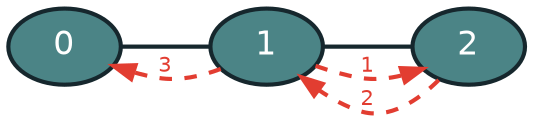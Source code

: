 digraph G {
    graph [fontname = "helvetica" fontcolor=red fontsize=14];
    node [  fontname = "helvetica" 
            fontcolor=white 
            fontsize=16 
            color="#16272D"
            penwidth=2
            style=filled 
            fillcolor="#4B8486"];
    edge [fontname = "helvetica" penwidth=2];
        
    0, 1, 2;

    subgraph Map {
        edge [dir=none, color="#16272D"]
        
        0 -> 1 [weight=1];
        1 -> 2 [weight=1];
    }
  
    // subgraph Soln1 {
    //     edge [color="#E23D31" fontcolor="#E23D31" fontsize=10]
        
    //     1 -> 0 [label="1" weight=0 style="dashed"];
    //     0 -> 1 [label="2" weight=0 style="dashed"];
    //     1 -> 2 [label="3" weight=0 style="dashed"];
    // }
    
    subgraph Soln2 {
        edge [color="#E23D31" fontcolor="#E23D31" fontsize=10]
        
        1 -> 2 [label="1" weight=0 style="dashed"];
        2 -> 1 [label="2" weight=0 style="dashed"];
        1 -> 0 [label="3" weight=0 style="dashed"];
    }
    
    rankdir="LR"; 
}